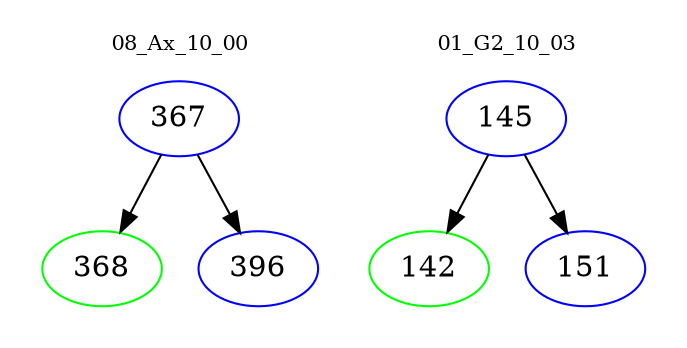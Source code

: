 digraph{
subgraph cluster_0 {
color = white
label = "08_Ax_10_00";
fontsize=10;
T0_367 [label="367", color="blue"]
T0_367 -> T0_368 [color="black"]
T0_368 [label="368", color="green"]
T0_367 -> T0_396 [color="black"]
T0_396 [label="396", color="blue"]
}
subgraph cluster_1 {
color = white
label = "01_G2_10_03";
fontsize=10;
T1_145 [label="145", color="blue"]
T1_145 -> T1_142 [color="black"]
T1_142 [label="142", color="green"]
T1_145 -> T1_151 [color="black"]
T1_151 [label="151", color="blue"]
}
}
